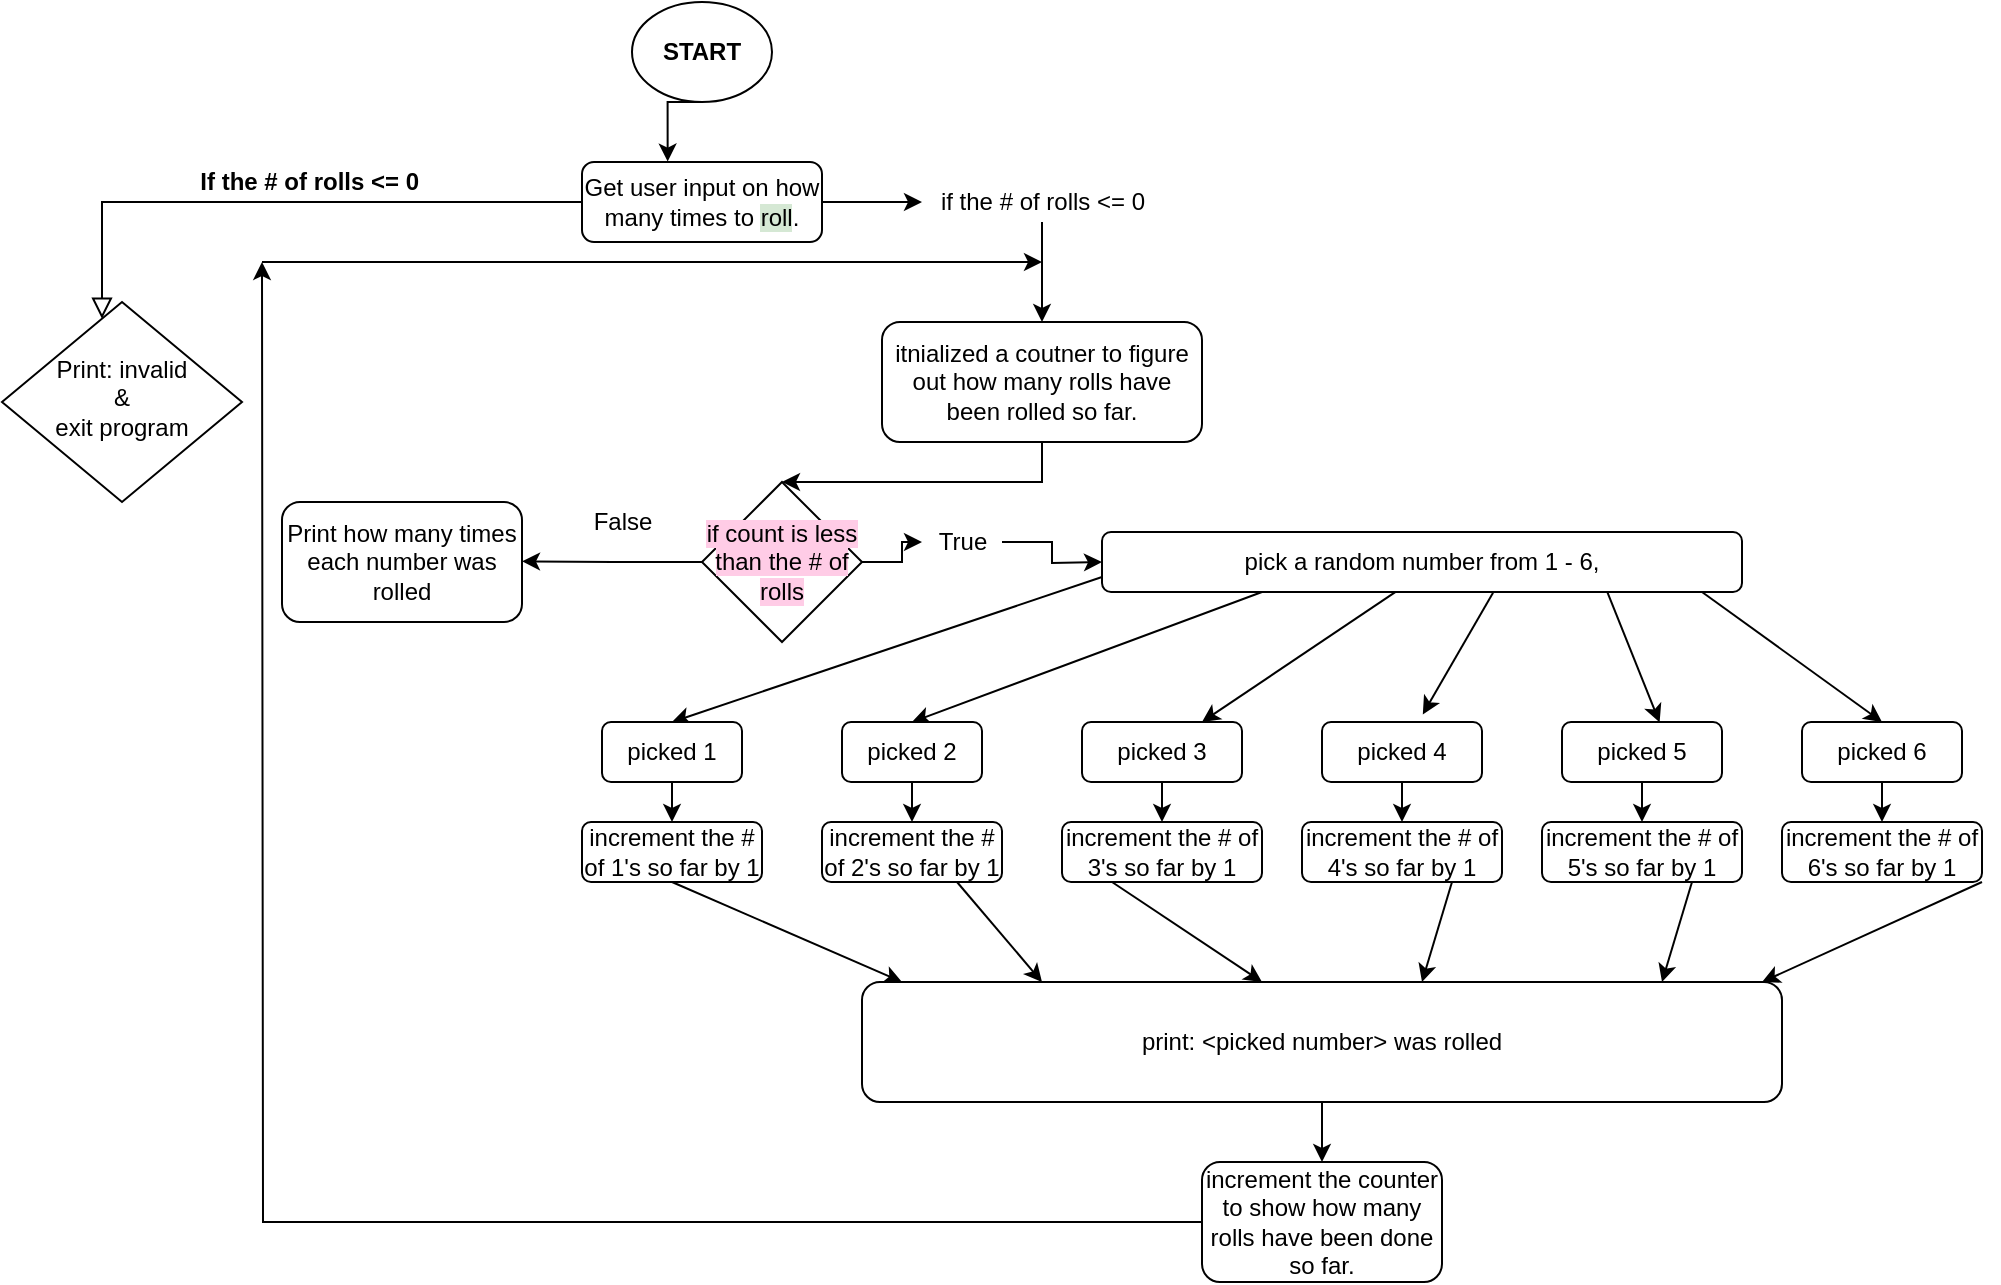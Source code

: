 <mxfile version="13.7.5" type="github">
  <diagram id="C5RBs43oDa-KdzZeNtuy" name="Page-1">
    <mxGraphModel dx="1384" dy="773" grid="1" gridSize="10" guides="1" tooltips="1" connect="1" arrows="1" fold="1" page="1" pageScale="1" pageWidth="3300" pageHeight="4681" math="0" shadow="0">
      <root>
        <mxCell id="WIyWlLk6GJQsqaUBKTNV-0" />
        <mxCell id="WIyWlLk6GJQsqaUBKTNV-1" parent="WIyWlLk6GJQsqaUBKTNV-0" />
        <mxCell id="WIyWlLk6GJQsqaUBKTNV-2" value="" style="rounded=0;html=1;jettySize=auto;orthogonalLoop=1;fontSize=11;endArrow=block;endFill=0;endSize=8;strokeWidth=1;shadow=0;labelBackgroundColor=none;edgeStyle=orthogonalEdgeStyle;" parent="WIyWlLk6GJQsqaUBKTNV-1" source="WIyWlLk6GJQsqaUBKTNV-3" target="WIyWlLk6GJQsqaUBKTNV-6" edge="1">
          <mxGeometry relative="1" as="geometry">
            <Array as="points">
              <mxPoint x="80" y="130" />
              <mxPoint x="80" y="210" />
            </Array>
          </mxGeometry>
        </mxCell>
        <mxCell id="z_x1HPJg9QPL25zoABe8-66" style="edgeStyle=orthogonalEdgeStyle;rounded=0;orthogonalLoop=1;jettySize=auto;html=1;exitX=1;exitY=0.5;exitDx=0;exitDy=0;" edge="1" parent="WIyWlLk6GJQsqaUBKTNV-1" source="WIyWlLk6GJQsqaUBKTNV-3" target="z_x1HPJg9QPL25zoABe8-5">
          <mxGeometry relative="1" as="geometry" />
        </mxCell>
        <mxCell id="WIyWlLk6GJQsqaUBKTNV-3" value="Get user input on how many times to &lt;span style=&quot;background-color: rgb(213 , 232 , 212)&quot;&gt;roll&lt;/span&gt;." style="rounded=1;whiteSpace=wrap;html=1;fontSize=12;glass=0;strokeWidth=1;shadow=0;" parent="WIyWlLk6GJQsqaUBKTNV-1" vertex="1">
          <mxGeometry x="320" y="110" width="120" height="40" as="geometry" />
        </mxCell>
        <mxCell id="WIyWlLk6GJQsqaUBKTNV-6" value="Print: invalid&lt;br&gt;&amp;amp;&lt;br&gt;exit program" style="rhombus;whiteSpace=wrap;html=1;shadow=0;fontFamily=Helvetica;fontSize=12;align=center;strokeWidth=1;spacing=6;spacingTop=-4;" parent="WIyWlLk6GJQsqaUBKTNV-1" vertex="1">
          <mxGeometry x="30" y="180" width="120" height="100" as="geometry" />
        </mxCell>
        <mxCell id="z_x1HPJg9QPL25zoABe8-1" style="edgeStyle=orthogonalEdgeStyle;rounded=0;orthogonalLoop=1;jettySize=auto;html=1;exitX=0.5;exitY=1;exitDx=0;exitDy=0;entryX=0.357;entryY=-0.005;entryDx=0;entryDy=0;entryPerimeter=0;" edge="1" parent="WIyWlLk6GJQsqaUBKTNV-1" source="z_x1HPJg9QPL25zoABe8-0" target="WIyWlLk6GJQsqaUBKTNV-3">
          <mxGeometry relative="1" as="geometry" />
        </mxCell>
        <mxCell id="z_x1HPJg9QPL25zoABe8-0" value="&lt;b&gt;START&lt;/b&gt;" style="ellipse;whiteSpace=wrap;html=1;" vertex="1" parent="WIyWlLk6GJQsqaUBKTNV-1">
          <mxGeometry x="345" y="30" width="70" height="50" as="geometry" />
        </mxCell>
        <mxCell id="z_x1HPJg9QPL25zoABe8-3" value="&lt;b&gt;If the # of rolls &amp;lt;= 0&amp;nbsp;&lt;/b&gt;" style="text;html=1;align=center;verticalAlign=middle;resizable=0;points=[];autosize=1;" vertex="1" parent="WIyWlLk6GJQsqaUBKTNV-1">
          <mxGeometry x="120" y="110" width="130" height="20" as="geometry" />
        </mxCell>
        <mxCell id="z_x1HPJg9QPL25zoABe8-65" value="" style="edgeStyle=orthogonalEdgeStyle;rounded=0;orthogonalLoop=1;jettySize=auto;html=1;" edge="1" parent="WIyWlLk6GJQsqaUBKTNV-1" source="z_x1HPJg9QPL25zoABe8-5" target="z_x1HPJg9QPL25zoABe8-6">
          <mxGeometry relative="1" as="geometry">
            <Array as="points">
              <mxPoint x="550" y="150" />
              <mxPoint x="550" y="150" />
            </Array>
          </mxGeometry>
        </mxCell>
        <mxCell id="z_x1HPJg9QPL25zoABe8-5" value="if the # of rolls &amp;lt;= 0" style="text;html=1;align=center;verticalAlign=middle;resizable=0;points=[];autosize=1;" vertex="1" parent="WIyWlLk6GJQsqaUBKTNV-1">
          <mxGeometry x="490" y="120" width="120" height="20" as="geometry" />
        </mxCell>
        <mxCell id="z_x1HPJg9QPL25zoABe8-14" style="edgeStyle=orthogonalEdgeStyle;rounded=0;orthogonalLoop=1;jettySize=auto;html=1;exitX=0.5;exitY=1;exitDx=0;exitDy=0;entryX=0.5;entryY=0;entryDx=0;entryDy=0;" edge="1" parent="WIyWlLk6GJQsqaUBKTNV-1" source="z_x1HPJg9QPL25zoABe8-6" target="z_x1HPJg9QPL25zoABe8-10">
          <mxGeometry relative="1" as="geometry">
            <Array as="points">
              <mxPoint x="550" y="270" />
            </Array>
          </mxGeometry>
        </mxCell>
        <mxCell id="z_x1HPJg9QPL25zoABe8-6" value="itnialized a coutner to figure out how many rolls have been rolled so far." style="rounded=1;whiteSpace=wrap;html=1;" vertex="1" parent="WIyWlLk6GJQsqaUBKTNV-1">
          <mxGeometry x="470" y="190" width="160" height="60" as="geometry" />
        </mxCell>
        <mxCell id="z_x1HPJg9QPL25zoABe8-49" style="edgeStyle=orthogonalEdgeStyle;rounded=0;orthogonalLoop=1;jettySize=auto;html=1;exitX=1;exitY=0.5;exitDx=0;exitDy=0;" edge="1" parent="WIyWlLk6GJQsqaUBKTNV-1" source="z_x1HPJg9QPL25zoABe8-51">
          <mxGeometry relative="1" as="geometry">
            <mxPoint x="580" y="310" as="targetPoint" />
          </mxGeometry>
        </mxCell>
        <mxCell id="z_x1HPJg9QPL25zoABe8-119" style="edgeStyle=orthogonalEdgeStyle;rounded=0;orthogonalLoop=1;jettySize=auto;html=1;exitX=0;exitY=0.5;exitDx=0;exitDy=0;" edge="1" parent="WIyWlLk6GJQsqaUBKTNV-1" source="z_x1HPJg9QPL25zoABe8-10">
          <mxGeometry relative="1" as="geometry">
            <mxPoint x="290" y="309.667" as="targetPoint" />
          </mxGeometry>
        </mxCell>
        <mxCell id="z_x1HPJg9QPL25zoABe8-10" value="&lt;span style=&quot;background-color: rgb(255 , 204 , 230)&quot;&gt;if count is less than the # of rolls&lt;/span&gt;" style="rhombus;whiteSpace=wrap;html=1;fillColor=#FFFFFF;" vertex="1" parent="WIyWlLk6GJQsqaUBKTNV-1">
          <mxGeometry x="380" y="270" width="80" height="80" as="geometry" />
        </mxCell>
        <mxCell id="z_x1HPJg9QPL25zoABe8-99" style="edgeStyle=none;rounded=0;orthogonalLoop=1;jettySize=auto;html=1;exitX=0;exitY=0.75;exitDx=0;exitDy=0;entryX=0.5;entryY=0;entryDx=0;entryDy=0;" edge="1" parent="WIyWlLk6GJQsqaUBKTNV-1" source="z_x1HPJg9QPL25zoABe8-53" target="z_x1HPJg9QPL25zoABe8-82">
          <mxGeometry relative="1" as="geometry" />
        </mxCell>
        <mxCell id="z_x1HPJg9QPL25zoABe8-100" style="edgeStyle=none;rounded=0;orthogonalLoop=1;jettySize=auto;html=1;exitX=0.25;exitY=1;exitDx=0;exitDy=0;entryX=0.5;entryY=0;entryDx=0;entryDy=0;" edge="1" parent="WIyWlLk6GJQsqaUBKTNV-1" source="z_x1HPJg9QPL25zoABe8-53" target="z_x1HPJg9QPL25zoABe8-81">
          <mxGeometry relative="1" as="geometry" />
        </mxCell>
        <mxCell id="z_x1HPJg9QPL25zoABe8-101" style="edgeStyle=none;rounded=0;orthogonalLoop=1;jettySize=auto;html=1;exitX=0.464;exitY=0.96;exitDx=0;exitDy=0;entryX=0.75;entryY=0;entryDx=0;entryDy=0;exitPerimeter=0;" edge="1" parent="WIyWlLk6GJQsqaUBKTNV-1" source="z_x1HPJg9QPL25zoABe8-53" target="z_x1HPJg9QPL25zoABe8-77">
          <mxGeometry relative="1" as="geometry" />
        </mxCell>
        <mxCell id="z_x1HPJg9QPL25zoABe8-102" style="edgeStyle=none;rounded=0;orthogonalLoop=1;jettySize=auto;html=1;exitX=0.611;exitY=1.013;exitDx=0;exitDy=0;entryX=0.63;entryY=-0.127;entryDx=0;entryDy=0;entryPerimeter=0;exitPerimeter=0;" edge="1" parent="WIyWlLk6GJQsqaUBKTNV-1" source="z_x1HPJg9QPL25zoABe8-53" target="z_x1HPJg9QPL25zoABe8-78">
          <mxGeometry relative="1" as="geometry" />
        </mxCell>
        <mxCell id="z_x1HPJg9QPL25zoABe8-103" style="edgeStyle=none;rounded=0;orthogonalLoop=1;jettySize=auto;html=1;entryX=0.61;entryY=0.007;entryDx=0;entryDy=0;entryPerimeter=0;exitX=0.789;exitY=0.987;exitDx=0;exitDy=0;exitPerimeter=0;" edge="1" parent="WIyWlLk6GJQsqaUBKTNV-1" source="z_x1HPJg9QPL25zoABe8-53" target="z_x1HPJg9QPL25zoABe8-79">
          <mxGeometry relative="1" as="geometry">
            <mxPoint x="870" y="330" as="sourcePoint" />
          </mxGeometry>
        </mxCell>
        <mxCell id="z_x1HPJg9QPL25zoABe8-53" value="pick a random number from 1 - 6," style="rounded=1;whiteSpace=wrap;html=1;fillColor=#FFFFFF;" vertex="1" parent="WIyWlLk6GJQsqaUBKTNV-1">
          <mxGeometry x="580" y="295" width="320" height="30" as="geometry" />
        </mxCell>
        <mxCell id="z_x1HPJg9QPL25zoABe8-51" value="True" style="text;html=1;align=center;verticalAlign=middle;resizable=0;points=[];autosize=1;" vertex="1" parent="WIyWlLk6GJQsqaUBKTNV-1">
          <mxGeometry x="490" y="290" width="40" height="20" as="geometry" />
        </mxCell>
        <mxCell id="z_x1HPJg9QPL25zoABe8-67" style="edgeStyle=orthogonalEdgeStyle;rounded=0;orthogonalLoop=1;jettySize=auto;html=1;exitX=1;exitY=0.5;exitDx=0;exitDy=0;" edge="1" parent="WIyWlLk6GJQsqaUBKTNV-1" source="z_x1HPJg9QPL25zoABe8-10" target="z_x1HPJg9QPL25zoABe8-51">
          <mxGeometry relative="1" as="geometry">
            <mxPoint x="580" y="310" as="targetPoint" />
            <mxPoint x="460" y="310" as="sourcePoint" />
          </mxGeometry>
        </mxCell>
        <mxCell id="z_x1HPJg9QPL25zoABe8-94" style="edgeStyle=none;rounded=0;orthogonalLoop=1;jettySize=auto;html=1;exitX=0.5;exitY=1;exitDx=0;exitDy=0;entryX=0.5;entryY=0;entryDx=0;entryDy=0;" edge="1" parent="WIyWlLk6GJQsqaUBKTNV-1" source="z_x1HPJg9QPL25zoABe8-77" target="z_x1HPJg9QPL25zoABe8-86">
          <mxGeometry relative="1" as="geometry" />
        </mxCell>
        <mxCell id="z_x1HPJg9QPL25zoABe8-77" value="picked 3" style="rounded=1;whiteSpace=wrap;html=1;fillColor=#FFFFFF;" vertex="1" parent="WIyWlLk6GJQsqaUBKTNV-1">
          <mxGeometry x="570" y="390" width="80" height="30" as="geometry" />
        </mxCell>
        <mxCell id="z_x1HPJg9QPL25zoABe8-95" style="edgeStyle=none;rounded=0;orthogonalLoop=1;jettySize=auto;html=1;exitX=0.5;exitY=1;exitDx=0;exitDy=0;entryX=0.5;entryY=0;entryDx=0;entryDy=0;" edge="1" parent="WIyWlLk6GJQsqaUBKTNV-1" source="z_x1HPJg9QPL25zoABe8-78" target="z_x1HPJg9QPL25zoABe8-87">
          <mxGeometry relative="1" as="geometry" />
        </mxCell>
        <mxCell id="z_x1HPJg9QPL25zoABe8-78" value="picked 4" style="rounded=1;whiteSpace=wrap;html=1;fillColor=#FFFFFF;" vertex="1" parent="WIyWlLk6GJQsqaUBKTNV-1">
          <mxGeometry x="690" y="390" width="80" height="30" as="geometry" />
        </mxCell>
        <mxCell id="z_x1HPJg9QPL25zoABe8-96" style="edgeStyle=none;rounded=0;orthogonalLoop=1;jettySize=auto;html=1;exitX=0.5;exitY=1;exitDx=0;exitDy=0;entryX=0.5;entryY=0;entryDx=0;entryDy=0;" edge="1" parent="WIyWlLk6GJQsqaUBKTNV-1" source="z_x1HPJg9QPL25zoABe8-79" target="z_x1HPJg9QPL25zoABe8-88">
          <mxGeometry relative="1" as="geometry" />
        </mxCell>
        <mxCell id="z_x1HPJg9QPL25zoABe8-79" value="picked 5" style="rounded=1;whiteSpace=wrap;html=1;fillColor=#FFFFFF;" vertex="1" parent="WIyWlLk6GJQsqaUBKTNV-1">
          <mxGeometry x="810" y="390" width="80" height="30" as="geometry" />
        </mxCell>
        <mxCell id="z_x1HPJg9QPL25zoABe8-97" style="edgeStyle=none;rounded=0;orthogonalLoop=1;jettySize=auto;html=1;exitX=0.5;exitY=1;exitDx=0;exitDy=0;entryX=0.5;entryY=0;entryDx=0;entryDy=0;" edge="1" parent="WIyWlLk6GJQsqaUBKTNV-1" source="z_x1HPJg9QPL25zoABe8-80" target="z_x1HPJg9QPL25zoABe8-90">
          <mxGeometry relative="1" as="geometry" />
        </mxCell>
        <mxCell id="z_x1HPJg9QPL25zoABe8-80" value="picked 6" style="rounded=1;whiteSpace=wrap;html=1;fillColor=#FFFFFF;" vertex="1" parent="WIyWlLk6GJQsqaUBKTNV-1">
          <mxGeometry x="930" y="390" width="80" height="30" as="geometry" />
        </mxCell>
        <mxCell id="z_x1HPJg9QPL25zoABe8-93" style="edgeStyle=none;rounded=0;orthogonalLoop=1;jettySize=auto;html=1;exitX=0.5;exitY=1;exitDx=0;exitDy=0;entryX=0.5;entryY=0;entryDx=0;entryDy=0;" edge="1" parent="WIyWlLk6GJQsqaUBKTNV-1" source="z_x1HPJg9QPL25zoABe8-81" target="z_x1HPJg9QPL25zoABe8-85">
          <mxGeometry relative="1" as="geometry" />
        </mxCell>
        <mxCell id="z_x1HPJg9QPL25zoABe8-81" value="picked 2" style="rounded=1;whiteSpace=wrap;html=1;fillColor=#FFFFFF;" vertex="1" parent="WIyWlLk6GJQsqaUBKTNV-1">
          <mxGeometry x="450" y="390" width="70" height="30" as="geometry" />
        </mxCell>
        <mxCell id="z_x1HPJg9QPL25zoABe8-91" style="edgeStyle=none;rounded=0;orthogonalLoop=1;jettySize=auto;html=1;exitX=0.5;exitY=1;exitDx=0;exitDy=0;entryX=0.5;entryY=0;entryDx=0;entryDy=0;" edge="1" parent="WIyWlLk6GJQsqaUBKTNV-1" source="z_x1HPJg9QPL25zoABe8-82" target="z_x1HPJg9QPL25zoABe8-84">
          <mxGeometry relative="1" as="geometry" />
        </mxCell>
        <mxCell id="z_x1HPJg9QPL25zoABe8-82" value="picked 1" style="rounded=1;whiteSpace=wrap;html=1;fillColor=#FFFFFF;" vertex="1" parent="WIyWlLk6GJQsqaUBKTNV-1">
          <mxGeometry x="330" y="390" width="70" height="30" as="geometry" />
        </mxCell>
        <mxCell id="z_x1HPJg9QPL25zoABe8-106" style="edgeStyle=none;rounded=0;orthogonalLoop=1;jettySize=auto;html=1;exitX=0.5;exitY=1;exitDx=0;exitDy=0;" edge="1" parent="WIyWlLk6GJQsqaUBKTNV-1" source="z_x1HPJg9QPL25zoABe8-84">
          <mxGeometry relative="1" as="geometry">
            <mxPoint x="480" y="520" as="targetPoint" />
          </mxGeometry>
        </mxCell>
        <mxCell id="z_x1HPJg9QPL25zoABe8-84" value="increment the # of 1&#39;s so far by 1" style="rounded=1;whiteSpace=wrap;html=1;fillColor=#FFFFFF;" vertex="1" parent="WIyWlLk6GJQsqaUBKTNV-1">
          <mxGeometry x="320" y="440" width="90" height="30" as="geometry" />
        </mxCell>
        <mxCell id="z_x1HPJg9QPL25zoABe8-110" style="edgeStyle=none;rounded=0;orthogonalLoop=1;jettySize=auto;html=1;exitX=0.75;exitY=1;exitDx=0;exitDy=0;" edge="1" parent="WIyWlLk6GJQsqaUBKTNV-1" source="z_x1HPJg9QPL25zoABe8-85">
          <mxGeometry relative="1" as="geometry">
            <mxPoint x="550" y="520" as="targetPoint" />
          </mxGeometry>
        </mxCell>
        <mxCell id="z_x1HPJg9QPL25zoABe8-85" value="increment the # of 2&#39;s so far by 1" style="rounded=1;whiteSpace=wrap;html=1;fillColor=#FFFFFF;" vertex="1" parent="WIyWlLk6GJQsqaUBKTNV-1">
          <mxGeometry x="440" y="440" width="90" height="30" as="geometry" />
        </mxCell>
        <mxCell id="z_x1HPJg9QPL25zoABe8-111" style="edgeStyle=none;rounded=0;orthogonalLoop=1;jettySize=auto;html=1;exitX=0.25;exitY=1;exitDx=0;exitDy=0;" edge="1" parent="WIyWlLk6GJQsqaUBKTNV-1" source="z_x1HPJg9QPL25zoABe8-86">
          <mxGeometry relative="1" as="geometry">
            <mxPoint x="660" y="520" as="targetPoint" />
          </mxGeometry>
        </mxCell>
        <mxCell id="z_x1HPJg9QPL25zoABe8-86" value="&lt;span&gt;increment the # of 3&#39;s so far by 1&lt;/span&gt;" style="rounded=1;whiteSpace=wrap;html=1;fillColor=#FFFFFF;" vertex="1" parent="WIyWlLk6GJQsqaUBKTNV-1">
          <mxGeometry x="560" y="440" width="100" height="30" as="geometry" />
        </mxCell>
        <mxCell id="z_x1HPJg9QPL25zoABe8-109" style="edgeStyle=none;rounded=0;orthogonalLoop=1;jettySize=auto;html=1;exitX=0.75;exitY=1;exitDx=0;exitDy=0;" edge="1" parent="WIyWlLk6GJQsqaUBKTNV-1" source="z_x1HPJg9QPL25zoABe8-87">
          <mxGeometry relative="1" as="geometry">
            <mxPoint x="740" y="520" as="targetPoint" />
          </mxGeometry>
        </mxCell>
        <mxCell id="z_x1HPJg9QPL25zoABe8-87" value="&lt;span&gt;increment the # of 4&#39;s so far by 1&lt;/span&gt;" style="rounded=1;whiteSpace=wrap;html=1;fillColor=#FFFFFF;" vertex="1" parent="WIyWlLk6GJQsqaUBKTNV-1">
          <mxGeometry x="680" y="440" width="100" height="30" as="geometry" />
        </mxCell>
        <mxCell id="z_x1HPJg9QPL25zoABe8-108" style="edgeStyle=none;rounded=0;orthogonalLoop=1;jettySize=auto;html=1;exitX=0.75;exitY=1;exitDx=0;exitDy=0;" edge="1" parent="WIyWlLk6GJQsqaUBKTNV-1" source="z_x1HPJg9QPL25zoABe8-88">
          <mxGeometry relative="1" as="geometry">
            <mxPoint x="860" y="520" as="targetPoint" />
          </mxGeometry>
        </mxCell>
        <mxCell id="z_x1HPJg9QPL25zoABe8-88" value="&lt;span&gt;increment the # of 5&#39;s so far by 1&lt;/span&gt;" style="rounded=1;whiteSpace=wrap;html=1;fillColor=#FFFFFF;" vertex="1" parent="WIyWlLk6GJQsqaUBKTNV-1">
          <mxGeometry x="800" y="440" width="100" height="30" as="geometry" />
        </mxCell>
        <mxCell id="z_x1HPJg9QPL25zoABe8-107" style="edgeStyle=none;rounded=0;orthogonalLoop=1;jettySize=auto;html=1;exitX=1;exitY=1;exitDx=0;exitDy=0;" edge="1" parent="WIyWlLk6GJQsqaUBKTNV-1" source="z_x1HPJg9QPL25zoABe8-90">
          <mxGeometry relative="1" as="geometry">
            <mxPoint x="910" y="520" as="targetPoint" />
          </mxGeometry>
        </mxCell>
        <mxCell id="z_x1HPJg9QPL25zoABe8-90" value="&lt;span&gt;increment the # of 6&#39;s so far by 1&lt;/span&gt;" style="rounded=1;whiteSpace=wrap;html=1;fillColor=#FFFFFF;" vertex="1" parent="WIyWlLk6GJQsqaUBKTNV-1">
          <mxGeometry x="920" y="440" width="100" height="30" as="geometry" />
        </mxCell>
        <mxCell id="z_x1HPJg9QPL25zoABe8-105" value="" style="endArrow=classic;html=1;entryX=0.5;entryY=0;entryDx=0;entryDy=0;" edge="1" parent="WIyWlLk6GJQsqaUBKTNV-1" target="z_x1HPJg9QPL25zoABe8-80">
          <mxGeometry width="50" height="50" relative="1" as="geometry">
            <mxPoint x="880" y="325" as="sourcePoint" />
            <mxPoint x="960" y="385" as="targetPoint" />
          </mxGeometry>
        </mxCell>
        <mxCell id="z_x1HPJg9QPL25zoABe8-113" style="edgeStyle=none;rounded=0;orthogonalLoop=1;jettySize=auto;html=1;exitX=0.5;exitY=1;exitDx=0;exitDy=0;" edge="1" parent="WIyWlLk6GJQsqaUBKTNV-1" source="z_x1HPJg9QPL25zoABe8-112">
          <mxGeometry relative="1" as="geometry">
            <mxPoint x="690" y="610" as="targetPoint" />
          </mxGeometry>
        </mxCell>
        <mxCell id="z_x1HPJg9QPL25zoABe8-112" value="print: &amp;lt;picked number&amp;gt; was rolled" style="rounded=1;whiteSpace=wrap;html=1;fillColor=#FFFFFF;" vertex="1" parent="WIyWlLk6GJQsqaUBKTNV-1">
          <mxGeometry x="460" y="520" width="460" height="60" as="geometry" />
        </mxCell>
        <mxCell id="z_x1HPJg9QPL25zoABe8-118" style="edgeStyle=orthogonalEdgeStyle;rounded=0;orthogonalLoop=1;jettySize=auto;html=1;exitX=0;exitY=0.5;exitDx=0;exitDy=0;" edge="1" parent="WIyWlLk6GJQsqaUBKTNV-1" source="z_x1HPJg9QPL25zoABe8-114">
          <mxGeometry relative="1" as="geometry">
            <mxPoint x="160" y="160" as="targetPoint" />
          </mxGeometry>
        </mxCell>
        <mxCell id="z_x1HPJg9QPL25zoABe8-114" value="increment the counter to show how many rolls have been done so far." style="rounded=1;whiteSpace=wrap;html=1;fillColor=#FFFFFF;" vertex="1" parent="WIyWlLk6GJQsqaUBKTNV-1">
          <mxGeometry x="630" y="610" width="120" height="60" as="geometry" />
        </mxCell>
        <mxCell id="z_x1HPJg9QPL25zoABe8-117" value="" style="endArrow=classic;html=1;" edge="1" parent="WIyWlLk6GJQsqaUBKTNV-1">
          <mxGeometry width="50" height="50" relative="1" as="geometry">
            <mxPoint x="160" y="160" as="sourcePoint" />
            <mxPoint x="550" y="160" as="targetPoint" />
          </mxGeometry>
        </mxCell>
        <mxCell id="z_x1HPJg9QPL25zoABe8-120" value="False" style="text;html=1;align=center;verticalAlign=middle;resizable=0;points=[];autosize=1;" vertex="1" parent="WIyWlLk6GJQsqaUBKTNV-1">
          <mxGeometry x="315" y="280" width="50" height="20" as="geometry" />
        </mxCell>
        <mxCell id="z_x1HPJg9QPL25zoABe8-121" value="Print how many times each number was rolled" style="rounded=1;whiteSpace=wrap;html=1;fillColor=#FFFFFF;" vertex="1" parent="WIyWlLk6GJQsqaUBKTNV-1">
          <mxGeometry x="170" y="280" width="120" height="60" as="geometry" />
        </mxCell>
      </root>
    </mxGraphModel>
  </diagram>
</mxfile>
